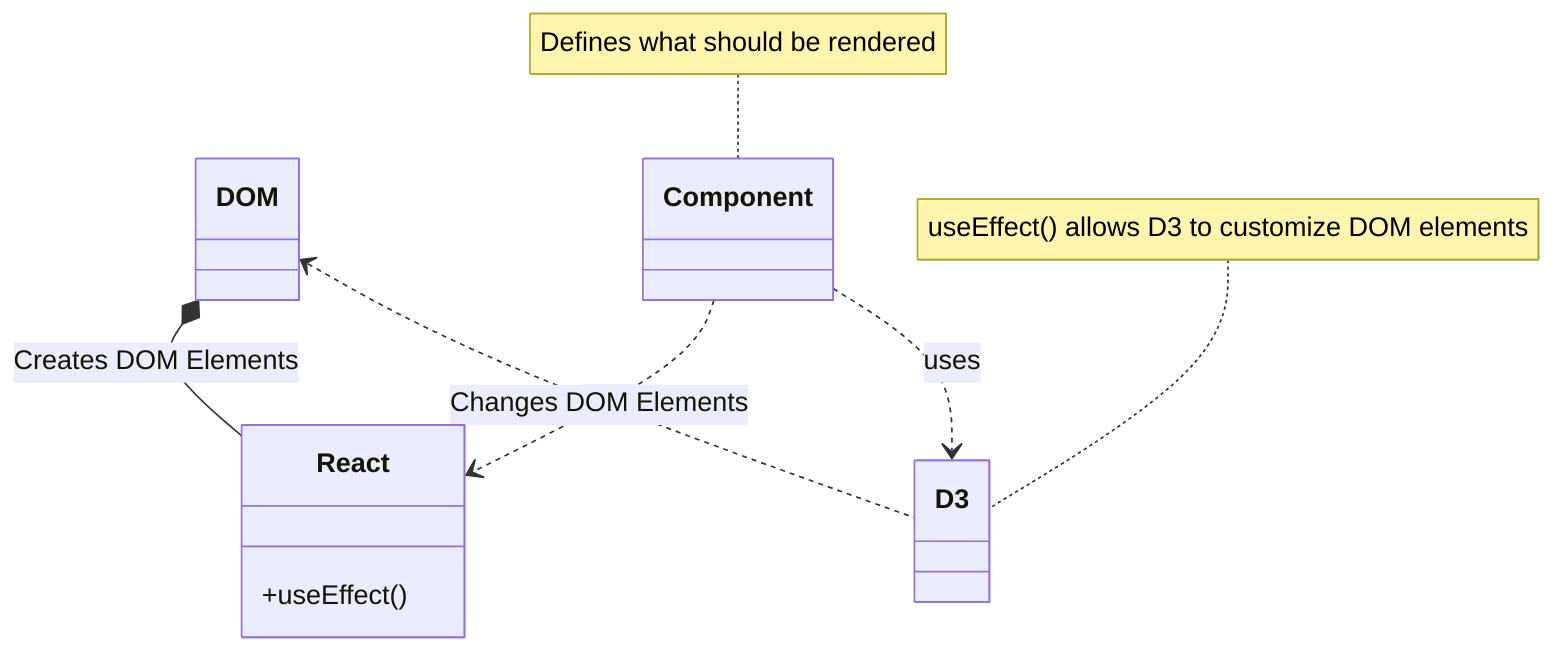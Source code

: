 classDiagram
    DOM *-- React : Creates DOM Elements
    Component ..> React : uses
    Component ..> D3 : uses
    DOM <.. D3 : Changes DOM Elements
    note for D3 "useEffect() allows D3 to customize DOM elements"
    note for Component "Defines what should be rendered"

    class React {
        +useEffect()
    }